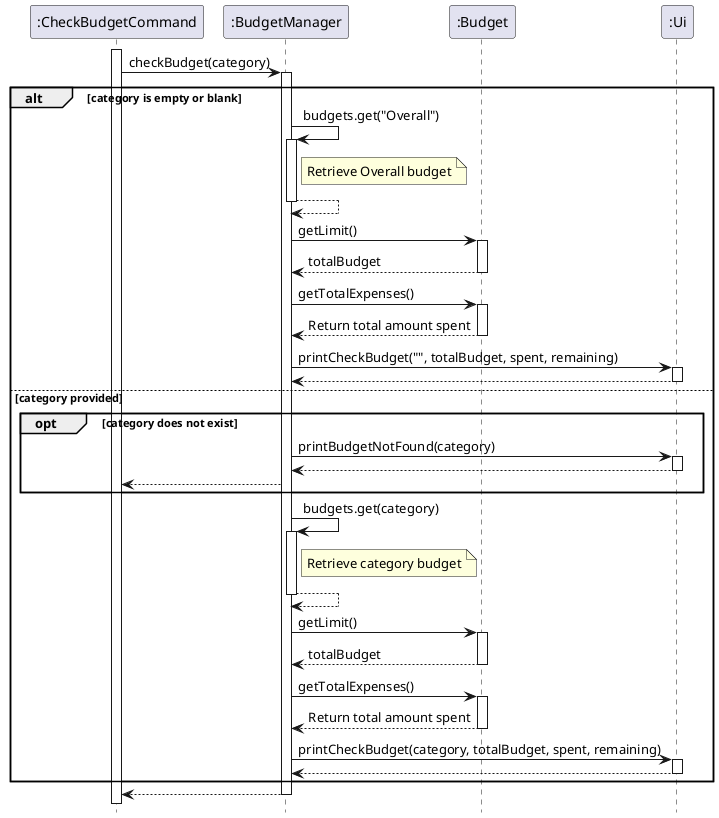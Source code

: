 @startuml
hide circle
skinparam classAttributeIconSize 0
hide footbox

participant ":CheckBudgetCommand" as CBC
participant ":BudgetManager" as BM
participant ":Budget" as B
participant ":Ui" as UI

activate CBC
CBC -> BM: checkBudget(category)
activate BM

alt category is empty or blank
    BM -> BM: budgets.get("Overall")
    activate BM
    note right of BM: Retrieve Overall budget
    BM --> BM
    deactivate BM

    BM -> B: getLimit()
    activate B
    B --> BM: totalBudget
    deactivate B

    BM -> B: getTotalExpenses()
    activate B
    B --> BM: Return total amount spent
    deactivate B

    BM -> UI: printCheckBudget("", totalBudget, spent, remaining)
    activate UI
    UI --> BM
    deactivate UI

else category provided
    opt category does not exist
        BM -> UI: printBudgetNotFound(category)
        activate UI
        UI --> BM
        deactivate UI

        BM --> CBC
        end
        BM -> BM: budgets.get(category)
        activate BM
        note right of BM: Retrieve category budget
        BM --> BM
        deactivate BM

        BM -> B: getLimit()
        activate B
        B --> BM: totalBudget
        deactivate B

        BM -> B: getTotalExpenses()
        activate B
        B --> BM: Return total amount spent
        deactivate B

        BM -> UI: printCheckBudget(category, totalBudget, spent, remaining)
        activate UI
        UI --> BM
        deactivate UI

end

BM --> CBC
deactivate BM
@enduml